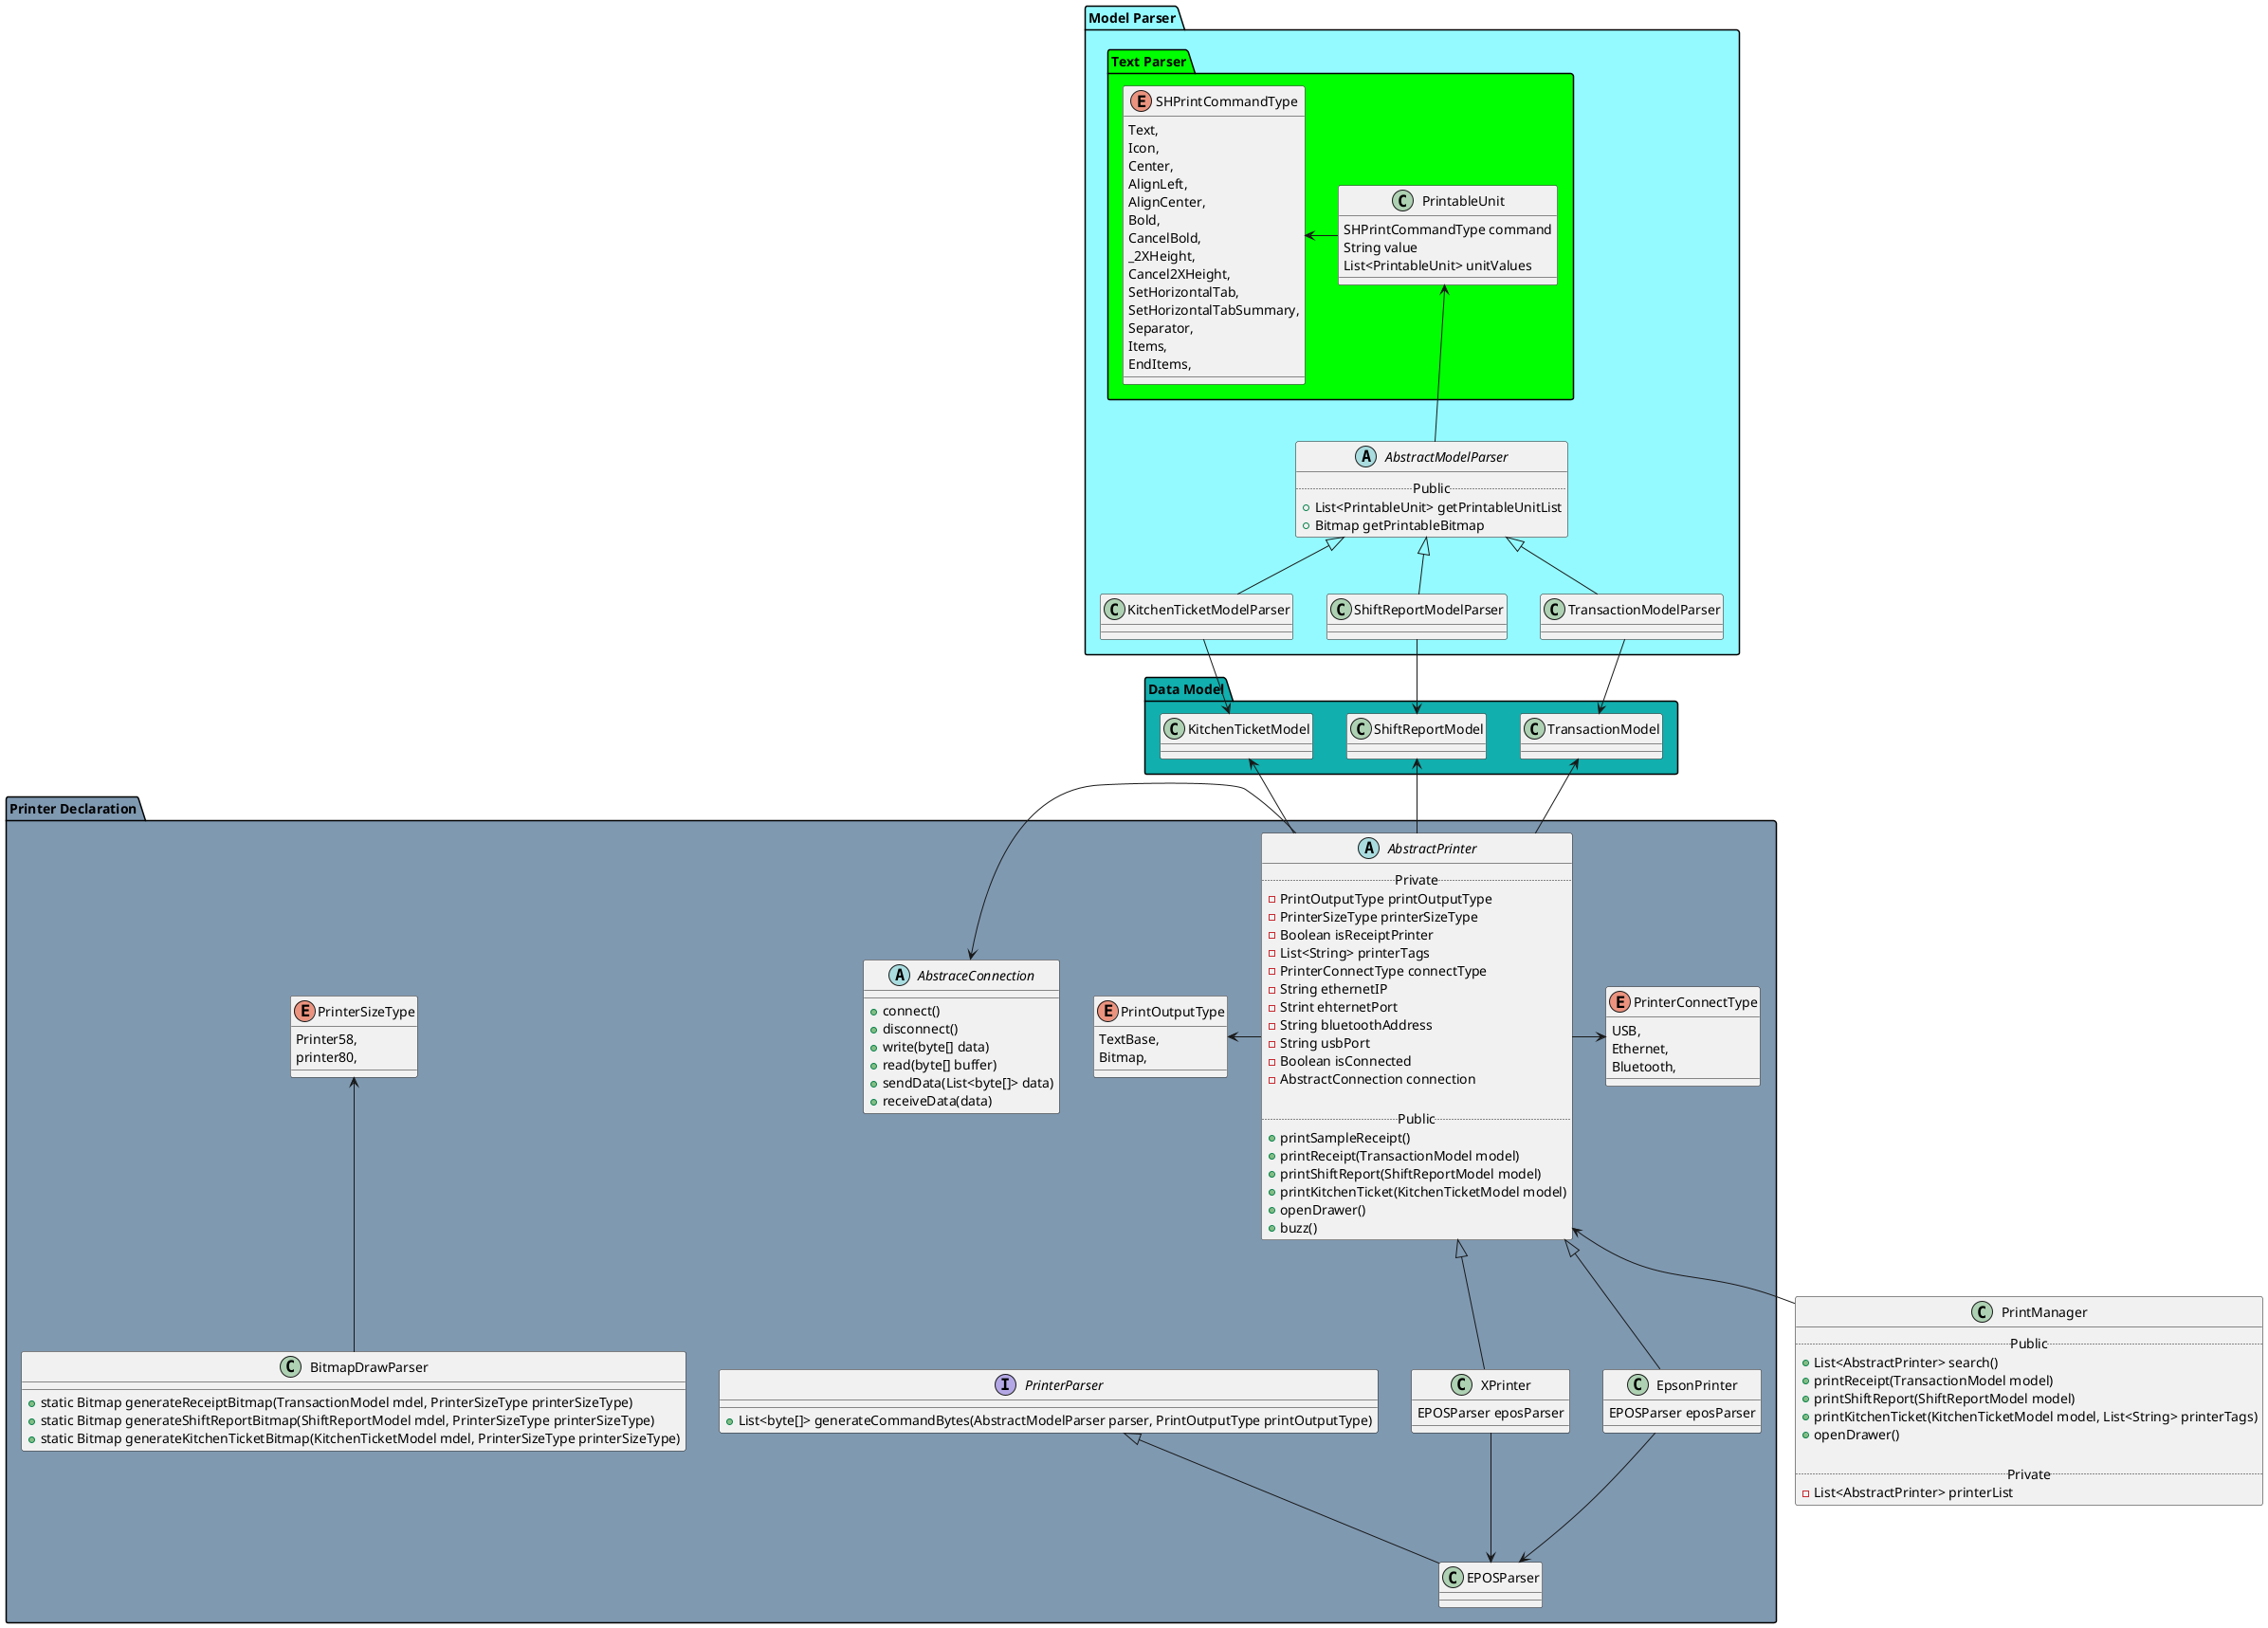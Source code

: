 @startuml printer

package "Data Model" #11AFAE {
  class TransactionModel {
  }

  class ShiftReportModel {
  }

  class KitchenTicketModel {
  }

}

package "Model Parser" #94FAFF {
  package "Text Parser" #00FF00 {

    enum SHPrintCommandType {
      Text,
      Icon,
      Center,
      AlignLeft,
      AlignCenter,
      Bold,
      CancelBold,
      _2XHeight,
      Cancel2XHeight,
      SetHorizontalTab,
      SetHorizontalTabSummary,
      Separator,
      Items,
      EndItems,
    }

    class PrintableUnit {
      SHPrintCommandType command
      String value
      List<PrintableUnit> unitValues
    }
  }

  abstract class AbstractModelParser{
    .. Public ..
    + List<PrintableUnit> getPrintableUnitList
    + Bitmap getPrintableBitmap
  }

  SHPrintCommandType <- PrintableUnit

  class TransactionModelParser {
  }

  class ShiftReportModelParser {
  }

  class KitchenTicketModelParser {
  }

  PrintableUnit <-- AbstractModelParser

  AbstractModelParser <|-- TransactionModelParser
  TransactionModelParser --> TransactionModel

  AbstractModelParser <|-- ShiftReportModelParser
  ShiftReportModelParser --> ShiftReportModel

  AbstractModelParser <|-- KitchenTicketModelParser
  KitchenTicketModelParser --> KitchenTicketModel
}

package "Printer Declaration" #7F99B1 {
  enum PrinterConnectType{
    USB,
    Ethernet,
    Bluetooth,
  }

  enum PrintOutputType {
    TextBase,
    Bitmap,
  }

  abstract class AbstraceConnection {
    + connect()
    + disconnect()
    + write(byte[] data)
    + read(byte[] buffer)
    + sendData(List<byte[]> data)
    + receiveData(data)
  }

  abstract class AbstractPrinter{
    .. Private ..
    - PrintOutputType printOutputType
    - PrinterSizeType printerSizeType
    - Boolean isReceiptPrinter
    - List<String> printerTags
    - PrinterConnectType connectType
    - String ethernetIP
    - Strint ehternetPort
    - String bluetoothAddress
    - String usbPort
    - Boolean isConnected
    - AbstractConnection connection

    .. Public ..
    + printSampleReceipt()
    + printReceipt(TransactionModel model)
    + printShiftReport(ShiftReportModel model)
    + printKitchenTicket(KitchenTicketModel model)
    + openDrawer()
    + buzz()
  }

  PrintOutputType <- AbstractPrinter
  AbstraceConnection <- AbstractPrinter
  AbstractPrinter -> PrinterConnectType

  TransactionModel <-- AbstractPrinter
  ShiftReportModel <-- AbstractPrinter
  KitchenTicketModel <-- AbstractPrinter

  interface PrinterParser {
    + List<byte[]> generateCommandBytes(AbstractModelParser parser, PrintOutputType printOutputType)
  }

  class EPOSParser {
  }

  class XPrinter {
    EPOSParser eposParser
  }

  class EpsonPrinter {
    EPOSParser eposParser
  }

  AbstractPrinter <|-- XPrinter
  XPrinter --> EPOSParser

  AbstractPrinter <|-- EpsonPrinter
  EpsonPrinter --> EPOSParser

  enum PrinterSizeType {
    Printer58,
    printer80,
  }

  class BitmapDrawParser {
    + static Bitmap generateReceiptBitmap(TransactionModel mdel, PrinterSizeType printerSizeType)
    + static Bitmap generateShiftReportBitmap(ShiftReportModel mdel, PrinterSizeType printerSizeType)
    + static Bitmap generateKitchenTicketBitmap(KitchenTicketModel mdel, PrinterSizeType printerSizeType)
  }

  PrinterSizeType <-- BitmapDrawParser

  PrinterParser  <|-- EPOSParser
}

class PrintManager {
  .. Public ..
  + List<AbstractPrinter> search()
  + printReceipt(TransactionModel model)
  + printShiftReport(ShiftReportModel model)
  + printKitchenTicket(KitchenTicketModel model, List<String> printerTags)
  + openDrawer()

  .. Private ..
  - List<AbstractPrinter> printerList
}

AbstractPrinter <-- PrintManager

@enduml